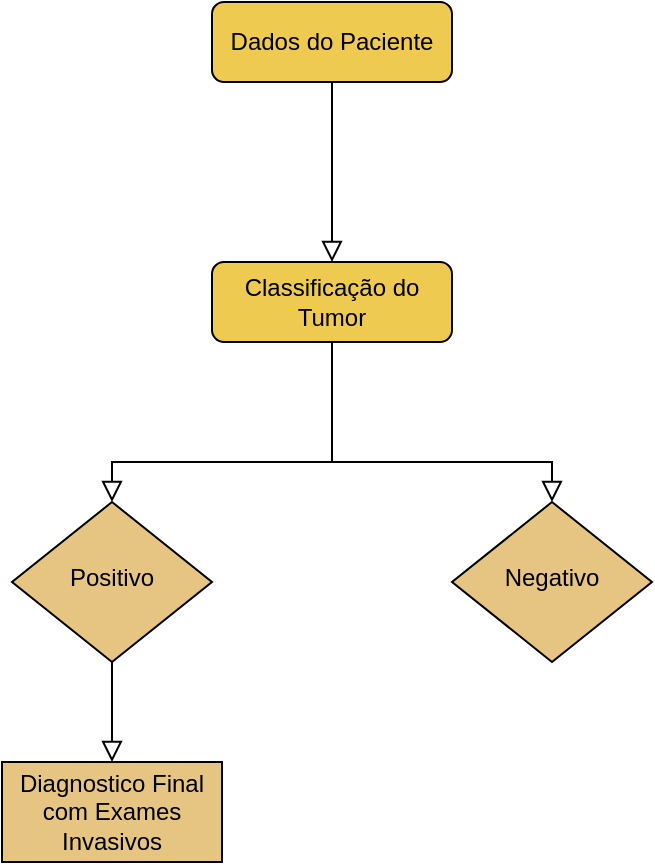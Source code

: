 <mxfile version="21.3.8" type="device">
  <diagram id="C5RBs43oDa-KdzZeNtuy" name="Page-1">
    <mxGraphModel dx="1290" dy="581" grid="1" gridSize="10" guides="1" tooltips="1" connect="1" arrows="1" fold="1" page="1" pageScale="1" pageWidth="827" pageHeight="1169" math="0" shadow="0">
      <root>
        <mxCell id="WIyWlLk6GJQsqaUBKTNV-0" />
        <mxCell id="WIyWlLk6GJQsqaUBKTNV-1" parent="WIyWlLk6GJQsqaUBKTNV-0" />
        <mxCell id="WIyWlLk6GJQsqaUBKTNV-2" value="" style="rounded=0;html=1;jettySize=auto;orthogonalLoop=1;fontSize=11;endArrow=block;endFill=0;endSize=8;strokeWidth=1;shadow=0;labelBackgroundColor=none;edgeStyle=orthogonalEdgeStyle;entryX=0.5;entryY=0;entryDx=0;entryDy=0;" parent="WIyWlLk6GJQsqaUBKTNV-1" source="WIyWlLk6GJQsqaUBKTNV-3" target="WIyWlLk6GJQsqaUBKTNV-7" edge="1">
          <mxGeometry relative="1" as="geometry" />
        </mxCell>
        <mxCell id="WIyWlLk6GJQsqaUBKTNV-3" value="Dados do Paciente" style="rounded=1;whiteSpace=wrap;html=1;fontSize=12;glass=0;strokeWidth=1;shadow=0;fillColor=#EFCA50;" parent="WIyWlLk6GJQsqaUBKTNV-1" vertex="1">
          <mxGeometry x="320" y="70" width="120" height="40" as="geometry" />
        </mxCell>
        <mxCell id="WIyWlLk6GJQsqaUBKTNV-6" value="Positivo" style="rhombus;whiteSpace=wrap;html=1;shadow=0;fontFamily=Helvetica;fontSize=12;align=center;strokeWidth=1;spacing=6;spacingTop=-4;fillColor=#E6C481;" parent="WIyWlLk6GJQsqaUBKTNV-1" vertex="1">
          <mxGeometry x="220" y="320" width="100" height="80" as="geometry" />
        </mxCell>
        <mxCell id="WIyWlLk6GJQsqaUBKTNV-7" value="Classificação do Tumor" style="rounded=1;whiteSpace=wrap;html=1;fontSize=12;glass=0;strokeWidth=1;shadow=0;fillColor=#EFCA50;" parent="WIyWlLk6GJQsqaUBKTNV-1" vertex="1">
          <mxGeometry x="320" y="200" width="120" height="40" as="geometry" />
        </mxCell>
        <mxCell id="G-0_X5Uf8kz6CH8iNQQ6-1" value="" style="rounded=0;html=1;jettySize=auto;orthogonalLoop=1;fontSize=11;endArrow=block;endFill=0;endSize=8;strokeWidth=1;shadow=0;labelBackgroundColor=none;edgeStyle=orthogonalEdgeStyle;exitX=0.5;exitY=1;exitDx=0;exitDy=0;" edge="1" parent="WIyWlLk6GJQsqaUBKTNV-1" source="WIyWlLk6GJQsqaUBKTNV-7" target="WIyWlLk6GJQsqaUBKTNV-6">
          <mxGeometry relative="1" as="geometry">
            <mxPoint x="360" y="300" as="sourcePoint" />
            <mxPoint x="360" y="390" as="targetPoint" />
            <Array as="points">
              <mxPoint x="380" y="300" />
              <mxPoint x="270" y="300" />
            </Array>
          </mxGeometry>
        </mxCell>
        <mxCell id="G-0_X5Uf8kz6CH8iNQQ6-2" value="Negativo" style="rhombus;whiteSpace=wrap;html=1;shadow=0;fontFamily=Helvetica;fontSize=12;align=center;strokeWidth=1;spacing=6;spacingTop=-4;fillColor=#E6C481;" vertex="1" parent="WIyWlLk6GJQsqaUBKTNV-1">
          <mxGeometry x="440" y="320" width="100" height="80" as="geometry" />
        </mxCell>
        <mxCell id="G-0_X5Uf8kz6CH8iNQQ6-3" value="" style="rounded=0;html=1;jettySize=auto;orthogonalLoop=1;fontSize=11;endArrow=block;endFill=0;endSize=8;strokeWidth=1;shadow=0;labelBackgroundColor=none;edgeStyle=orthogonalEdgeStyle;" edge="1" parent="WIyWlLk6GJQsqaUBKTNV-1" target="G-0_X5Uf8kz6CH8iNQQ6-2">
          <mxGeometry relative="1" as="geometry">
            <mxPoint x="380" y="240" as="sourcePoint" />
            <mxPoint x="300" y="390" as="targetPoint" />
            <Array as="points">
              <mxPoint x="380" y="300" />
            </Array>
          </mxGeometry>
        </mxCell>
        <mxCell id="G-0_X5Uf8kz6CH8iNQQ6-4" value="Diagnostico Final com Exames Invasivos" style="rounded=0;whiteSpace=wrap;html=1;fillColor=#E6C481;" vertex="1" parent="WIyWlLk6GJQsqaUBKTNV-1">
          <mxGeometry x="215" y="450" width="110" height="50" as="geometry" />
        </mxCell>
        <mxCell id="G-0_X5Uf8kz6CH8iNQQ6-7" value="" style="rounded=0;html=1;jettySize=auto;orthogonalLoop=1;fontSize=11;endArrow=block;endFill=0;endSize=8;strokeWidth=1;shadow=0;labelBackgroundColor=none;edgeStyle=orthogonalEdgeStyle;entryX=0.5;entryY=0;entryDx=0;entryDy=0;exitX=0.5;exitY=1;exitDx=0;exitDy=0;" edge="1" parent="WIyWlLk6GJQsqaUBKTNV-1" source="WIyWlLk6GJQsqaUBKTNV-6" target="G-0_X5Uf8kz6CH8iNQQ6-4">
          <mxGeometry relative="1" as="geometry">
            <mxPoint x="310" y="410" as="sourcePoint" />
            <mxPoint x="310" y="500" as="targetPoint" />
          </mxGeometry>
        </mxCell>
      </root>
    </mxGraphModel>
  </diagram>
</mxfile>
